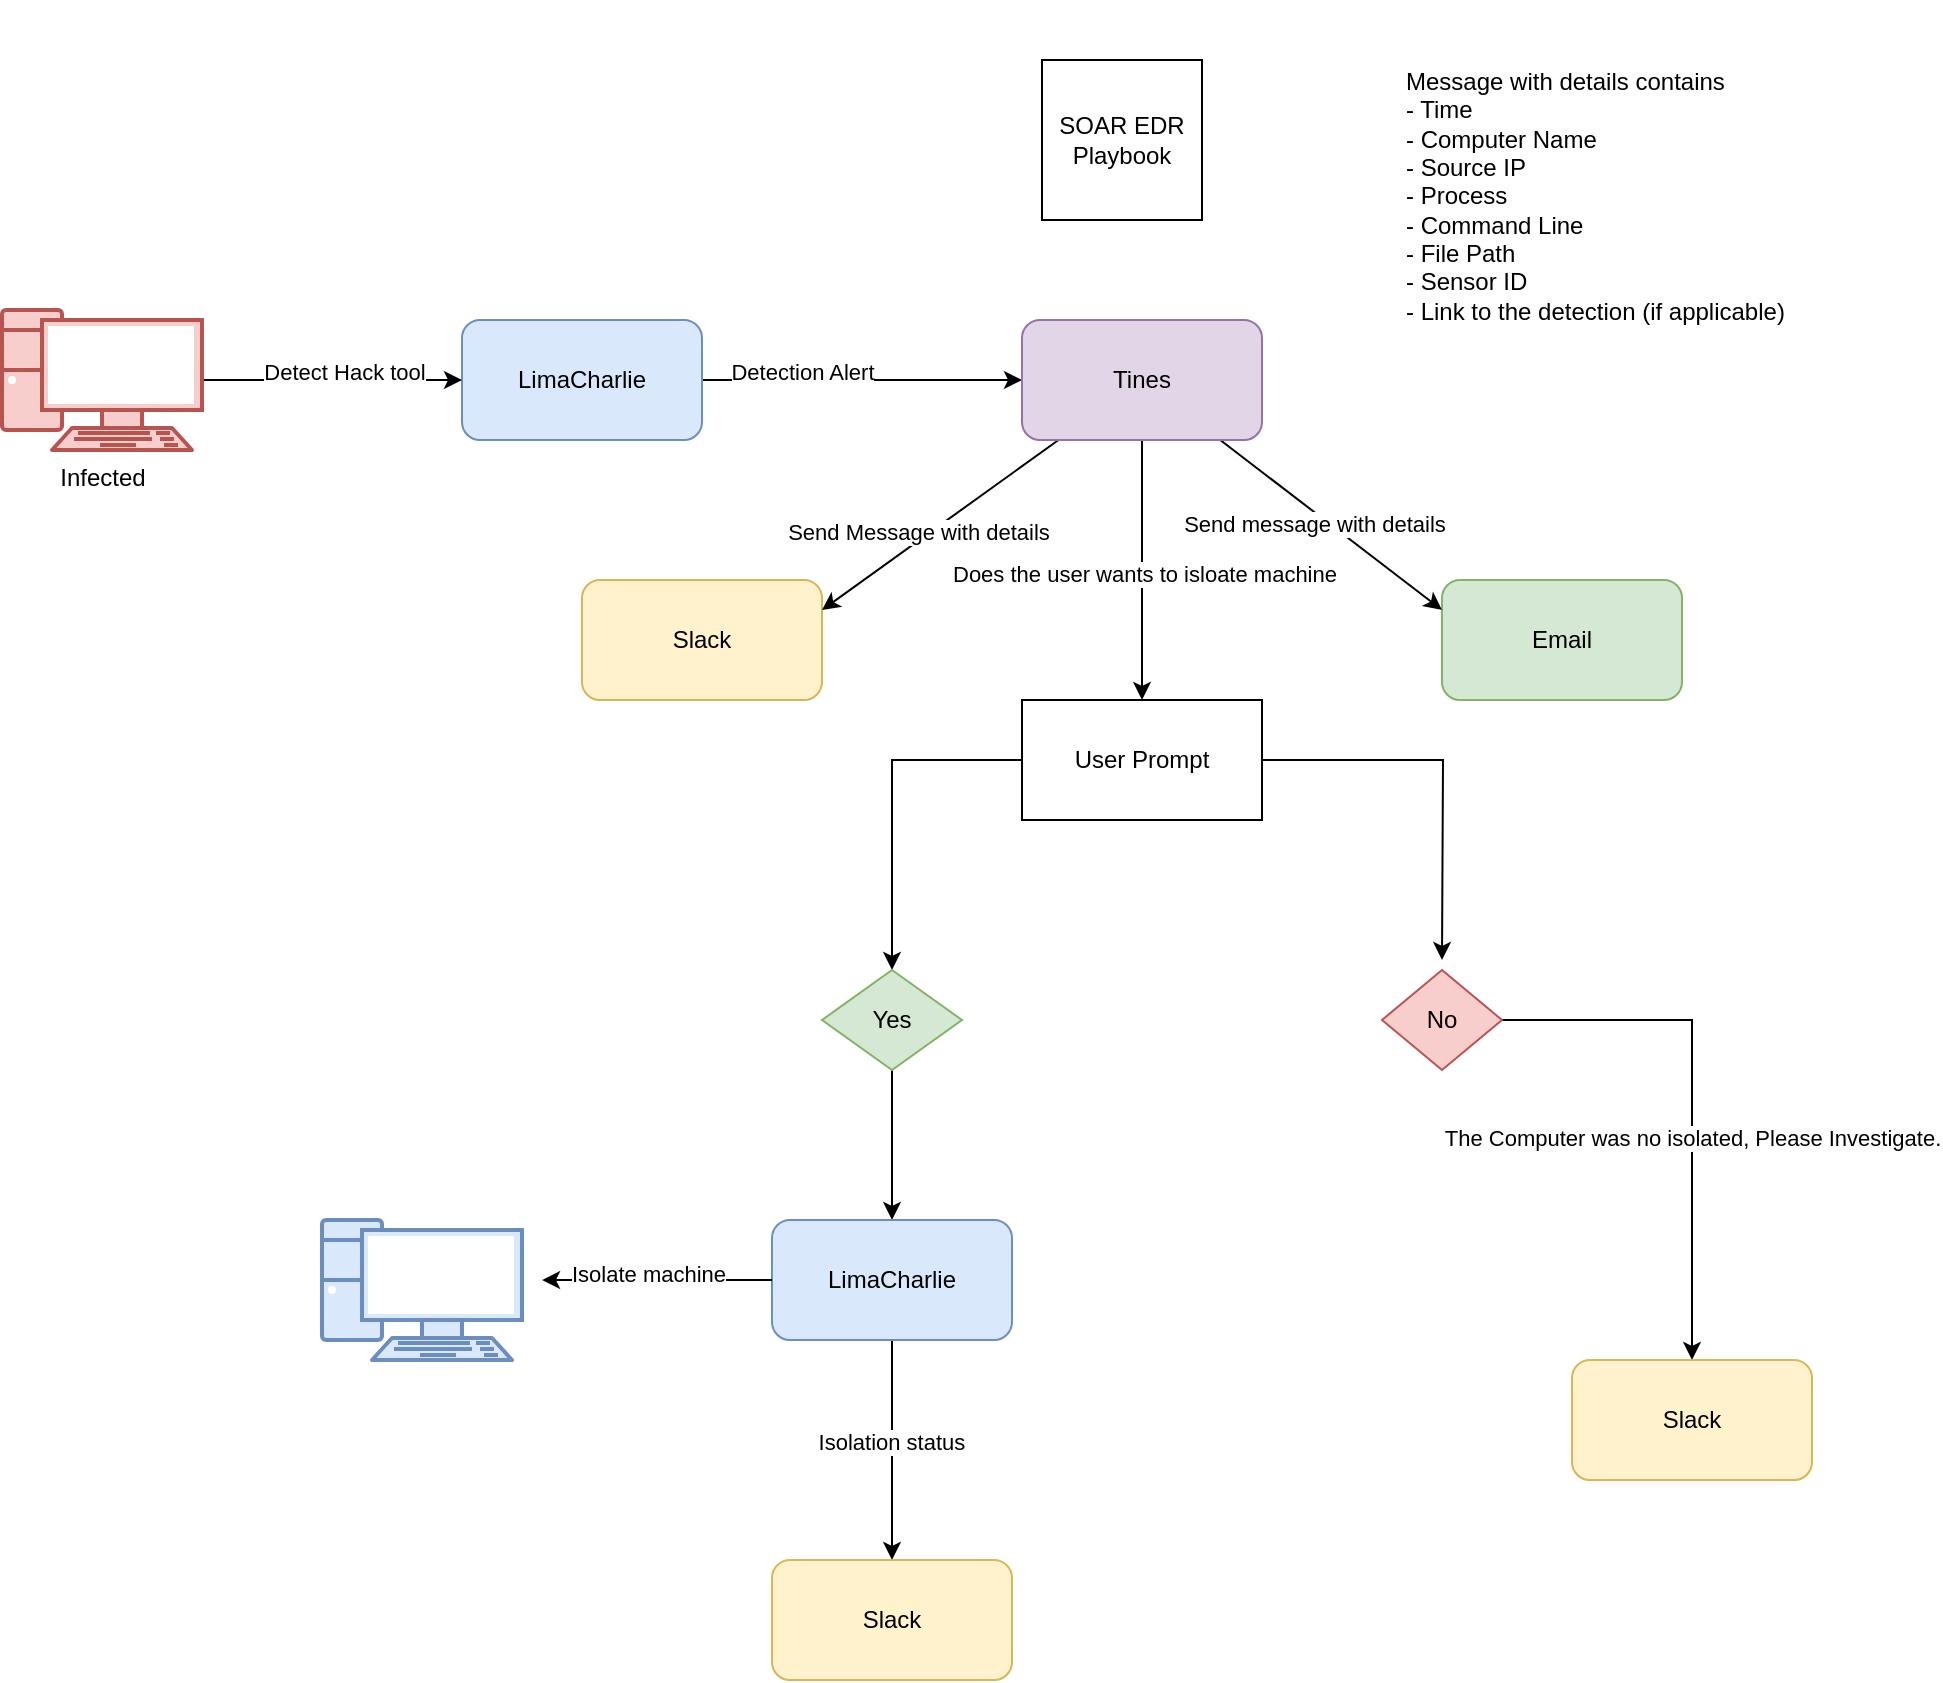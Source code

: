 <mxfile version="24.7.17">
  <diagram name="Page-1" id="cYGViQdiXj36vGwfbyw5">
    <mxGraphModel dx="1644" dy="446" grid="1" gridSize="10" guides="1" tooltips="1" connect="1" arrows="1" fold="1" page="1" pageScale="1" pageWidth="850" pageHeight="1100" math="0" shadow="0">
      <root>
        <mxCell id="0" />
        <mxCell id="1" parent="0" />
        <mxCell id="zCudlDXxl8ypukXVPmgw-1" value="SOAR EDR Playbook" style="whiteSpace=wrap;html=1;aspect=fixed;" vertex="1" parent="1">
          <mxGeometry x="420" y="70" width="80" height="80" as="geometry" />
        </mxCell>
        <mxCell id="zCudlDXxl8ypukXVPmgw-2" value="Slack" style="rounded=1;whiteSpace=wrap;html=1;fillColor=#fff2cc;strokeColor=#d6b656;" vertex="1" parent="1">
          <mxGeometry x="190" y="330" width="120" height="60" as="geometry" />
        </mxCell>
        <mxCell id="zCudlDXxl8ypukXVPmgw-3" value="Email" style="rounded=1;whiteSpace=wrap;html=1;fillColor=#d5e8d4;strokeColor=#82b366;" vertex="1" parent="1">
          <mxGeometry x="620" y="330" width="120" height="60" as="geometry" />
        </mxCell>
        <mxCell id="zCudlDXxl8ypukXVPmgw-6" style="edgeStyle=orthogonalEdgeStyle;rounded=0;orthogonalLoop=1;jettySize=auto;html=1;entryX=0;entryY=0.5;entryDx=0;entryDy=0;" edge="1" parent="1" source="zCudlDXxl8ypukXVPmgw-4" target="zCudlDXxl8ypukXVPmgw-5">
          <mxGeometry relative="1" as="geometry" />
        </mxCell>
        <mxCell id="zCudlDXxl8ypukXVPmgw-7" value="Detection Alert" style="edgeLabel;html=1;align=center;verticalAlign=middle;resizable=0;points=[];" vertex="1" connectable="0" parent="zCudlDXxl8ypukXVPmgw-6">
          <mxGeometry x="-0.372" y="4" relative="1" as="geometry">
            <mxPoint as="offset" />
          </mxGeometry>
        </mxCell>
        <mxCell id="zCudlDXxl8ypukXVPmgw-4" value="LimaCharlie" style="rounded=1;whiteSpace=wrap;html=1;fillColor=#dae8fc;strokeColor=#6c8ebf;" vertex="1" parent="1">
          <mxGeometry x="130" y="200" width="120" height="60" as="geometry" />
        </mxCell>
        <mxCell id="zCudlDXxl8ypukXVPmgw-8" style="rounded=0;orthogonalLoop=1;jettySize=auto;html=1;entryX=1;entryY=0.25;entryDx=0;entryDy=0;" edge="1" parent="1" source="zCudlDXxl8ypukXVPmgw-5" target="zCudlDXxl8ypukXVPmgw-2">
          <mxGeometry relative="1" as="geometry" />
        </mxCell>
        <mxCell id="zCudlDXxl8ypukXVPmgw-9" value="Send Message with details" style="edgeLabel;html=1;align=center;verticalAlign=middle;resizable=0;points=[];" vertex="1" connectable="0" parent="zCudlDXxl8ypukXVPmgw-8">
          <mxGeometry x="0.161" y="-3" relative="1" as="geometry">
            <mxPoint y="-1" as="offset" />
          </mxGeometry>
        </mxCell>
        <mxCell id="zCudlDXxl8ypukXVPmgw-10" style="rounded=0;orthogonalLoop=1;jettySize=auto;html=1;entryX=0;entryY=0.25;entryDx=0;entryDy=0;" edge="1" parent="1" source="zCudlDXxl8ypukXVPmgw-5" target="zCudlDXxl8ypukXVPmgw-3">
          <mxGeometry relative="1" as="geometry" />
        </mxCell>
        <mxCell id="zCudlDXxl8ypukXVPmgw-11" value="Send message with details" style="edgeLabel;html=1;align=center;verticalAlign=middle;resizable=0;points=[];" vertex="1" connectable="0" parent="zCudlDXxl8ypukXVPmgw-10">
          <mxGeometry x="-0.108" y="-5" relative="1" as="geometry">
            <mxPoint as="offset" />
          </mxGeometry>
        </mxCell>
        <mxCell id="zCudlDXxl8ypukXVPmgw-14" style="edgeStyle=orthogonalEdgeStyle;rounded=0;orthogonalLoop=1;jettySize=auto;html=1;entryX=0.5;entryY=0;entryDx=0;entryDy=0;" edge="1" parent="1" source="zCudlDXxl8ypukXVPmgw-5" target="zCudlDXxl8ypukXVPmgw-13">
          <mxGeometry relative="1" as="geometry" />
        </mxCell>
        <mxCell id="zCudlDXxl8ypukXVPmgw-15" value="Does the user wants to isloate machine" style="edgeLabel;html=1;align=center;verticalAlign=middle;resizable=0;points=[];" vertex="1" connectable="0" parent="zCudlDXxl8ypukXVPmgw-14">
          <mxGeometry x="0.026" y="1" relative="1" as="geometry">
            <mxPoint as="offset" />
          </mxGeometry>
        </mxCell>
        <mxCell id="zCudlDXxl8ypukXVPmgw-5" value="Tines" style="rounded=1;whiteSpace=wrap;html=1;fillColor=#e1d5e7;strokeColor=#9673a6;" vertex="1" parent="1">
          <mxGeometry x="410" y="200" width="120" height="60" as="geometry" />
        </mxCell>
        <mxCell id="zCudlDXxl8ypukXVPmgw-12" value="Message with details contains&lt;div&gt;- Time&lt;/div&gt;&lt;div&gt;- Computer Name&lt;/div&gt;&lt;div&gt;- Source IP&amp;nbsp;&lt;/div&gt;&lt;div&gt;- Process&lt;/div&gt;&lt;div&gt;- Command Line&lt;/div&gt;&lt;div&gt;- File Path&amp;nbsp;&lt;/div&gt;&lt;div&gt;- Sensor ID&lt;/div&gt;&lt;div&gt;- Link to the detection (if applicable)&lt;/div&gt;" style="text;html=1;align=left;verticalAlign=middle;whiteSpace=wrap;rounded=0;" vertex="1" parent="1">
          <mxGeometry x="600" y="40" width="205" height="195" as="geometry" />
        </mxCell>
        <mxCell id="zCudlDXxl8ypukXVPmgw-18" style="edgeStyle=orthogonalEdgeStyle;rounded=0;orthogonalLoop=1;jettySize=auto;html=1;entryX=0.5;entryY=0;entryDx=0;entryDy=0;" edge="1" parent="1" source="zCudlDXxl8ypukXVPmgw-13" target="zCudlDXxl8ypukXVPmgw-16">
          <mxGeometry relative="1" as="geometry" />
        </mxCell>
        <mxCell id="zCudlDXxl8ypukXVPmgw-19" style="edgeStyle=orthogonalEdgeStyle;rounded=0;orthogonalLoop=1;jettySize=auto;html=1;" edge="1" parent="1" source="zCudlDXxl8ypukXVPmgw-13">
          <mxGeometry relative="1" as="geometry">
            <mxPoint x="620" y="520" as="targetPoint" />
          </mxGeometry>
        </mxCell>
        <mxCell id="zCudlDXxl8ypukXVPmgw-13" value="User Prompt" style="rounded=0;whiteSpace=wrap;html=1;" vertex="1" parent="1">
          <mxGeometry x="410" y="390" width="120" height="60" as="geometry" />
        </mxCell>
        <mxCell id="zCudlDXxl8ypukXVPmgw-20" style="edgeStyle=orthogonalEdgeStyle;rounded=0;orthogonalLoop=1;jettySize=auto;html=1;" edge="1" parent="1" source="zCudlDXxl8ypukXVPmgw-16">
          <mxGeometry relative="1" as="geometry">
            <mxPoint x="345" y="650" as="targetPoint" />
          </mxGeometry>
        </mxCell>
        <mxCell id="zCudlDXxl8ypukXVPmgw-16" value="Yes" style="rhombus;whiteSpace=wrap;html=1;fillColor=#d5e8d4;strokeColor=#82b366;" vertex="1" parent="1">
          <mxGeometry x="310" y="525" width="70" height="50" as="geometry" />
        </mxCell>
        <mxCell id="zCudlDXxl8ypukXVPmgw-32" style="edgeStyle=orthogonalEdgeStyle;rounded=0;orthogonalLoop=1;jettySize=auto;html=1;entryX=0.5;entryY=0;entryDx=0;entryDy=0;" edge="1" parent="1" source="zCudlDXxl8ypukXVPmgw-17" target="zCudlDXxl8ypukXVPmgw-31">
          <mxGeometry relative="1" as="geometry" />
        </mxCell>
        <mxCell id="zCudlDXxl8ypukXVPmgw-33" value="The Computer was no isolated, Please Investigate." style="edgeLabel;html=1;align=center;verticalAlign=middle;resizable=0;points=[];" vertex="1" connectable="0" parent="zCudlDXxl8ypukXVPmgw-32">
          <mxGeometry x="0.16" relative="1" as="geometry">
            <mxPoint as="offset" />
          </mxGeometry>
        </mxCell>
        <mxCell id="zCudlDXxl8ypukXVPmgw-17" value="No" style="rhombus;whiteSpace=wrap;html=1;fillColor=#f8cecc;strokeColor=#b85450;" vertex="1" parent="1">
          <mxGeometry x="590" y="525" width="60" height="50" as="geometry" />
        </mxCell>
        <mxCell id="zCudlDXxl8ypukXVPmgw-27" style="edgeStyle=orthogonalEdgeStyle;rounded=0;orthogonalLoop=1;jettySize=auto;html=1;" edge="1" parent="1" source="zCudlDXxl8ypukXVPmgw-21" target="zCudlDXxl8ypukXVPmgw-26">
          <mxGeometry relative="1" as="geometry" />
        </mxCell>
        <mxCell id="zCudlDXxl8ypukXVPmgw-28" value="Isolation status&amp;nbsp;" style="edgeLabel;html=1;align=center;verticalAlign=middle;resizable=0;points=[];" vertex="1" connectable="0" parent="zCudlDXxl8ypukXVPmgw-27">
          <mxGeometry x="-0.079" y="1" relative="1" as="geometry">
            <mxPoint as="offset" />
          </mxGeometry>
        </mxCell>
        <mxCell id="zCudlDXxl8ypukXVPmgw-21" value="LimaCharlie" style="rounded=1;whiteSpace=wrap;html=1;fillColor=#dae8fc;strokeColor=#6c8ebf;" vertex="1" parent="1">
          <mxGeometry x="285" y="650" width="120" height="60" as="geometry" />
        </mxCell>
        <mxCell id="zCudlDXxl8ypukXVPmgw-29" style="edgeStyle=orthogonalEdgeStyle;rounded=0;orthogonalLoop=1;jettySize=auto;html=1;entryX=0;entryY=0.5;entryDx=0;entryDy=0;" edge="1" parent="1" source="zCudlDXxl8ypukXVPmgw-22" target="zCudlDXxl8ypukXVPmgw-4">
          <mxGeometry relative="1" as="geometry" />
        </mxCell>
        <mxCell id="zCudlDXxl8ypukXVPmgw-30" value="Detect Hack tool" style="edgeLabel;html=1;align=center;verticalAlign=middle;resizable=0;points=[];" vertex="1" connectable="0" parent="zCudlDXxl8ypukXVPmgw-29">
          <mxGeometry x="0.087" y="4" relative="1" as="geometry">
            <mxPoint as="offset" />
          </mxGeometry>
        </mxCell>
        <mxCell id="zCudlDXxl8ypukXVPmgw-22" value="Infected" style="verticalAlign=top;verticalLabelPosition=bottom;labelPosition=center;align=center;html=1;outlineConnect=0;fillColor=#f8cecc;strokeColor=#b85450;gradientDirection=north;strokeWidth=2;shape=mxgraph.networks.pc;" vertex="1" parent="1">
          <mxGeometry x="-100" y="195" width="100" height="70" as="geometry" />
        </mxCell>
        <mxCell id="zCudlDXxl8ypukXVPmgw-23" value="" style="verticalAlign=top;verticalLabelPosition=bottom;labelPosition=center;align=center;html=1;outlineConnect=0;fillColor=#dae8fc;strokeColor=#6c8ebf;gradientDirection=north;strokeWidth=2;shape=mxgraph.networks.pc;" vertex="1" parent="1">
          <mxGeometry x="60" y="650" width="100" height="70" as="geometry" />
        </mxCell>
        <mxCell id="zCudlDXxl8ypukXVPmgw-24" style="edgeStyle=orthogonalEdgeStyle;rounded=0;orthogonalLoop=1;jettySize=auto;html=1;entryX=1.1;entryY=0.429;entryDx=0;entryDy=0;entryPerimeter=0;" edge="1" parent="1" source="zCudlDXxl8ypukXVPmgw-21" target="zCudlDXxl8ypukXVPmgw-23">
          <mxGeometry relative="1" as="geometry" />
        </mxCell>
        <mxCell id="zCudlDXxl8ypukXVPmgw-25" value="Isolate machine" style="edgeLabel;html=1;align=center;verticalAlign=middle;resizable=0;points=[];" vertex="1" connectable="0" parent="zCudlDXxl8ypukXVPmgw-24">
          <mxGeometry x="0.084" y="-3" relative="1" as="geometry">
            <mxPoint as="offset" />
          </mxGeometry>
        </mxCell>
        <mxCell id="zCudlDXxl8ypukXVPmgw-26" value="Slack" style="rounded=1;whiteSpace=wrap;html=1;fillColor=#fff2cc;strokeColor=#d6b656;" vertex="1" parent="1">
          <mxGeometry x="285" y="820" width="120" height="60" as="geometry" />
        </mxCell>
        <mxCell id="zCudlDXxl8ypukXVPmgw-31" value="Slack" style="rounded=1;whiteSpace=wrap;html=1;fillColor=#fff2cc;strokeColor=#d6b656;" vertex="1" parent="1">
          <mxGeometry x="685" y="720" width="120" height="60" as="geometry" />
        </mxCell>
      </root>
    </mxGraphModel>
  </diagram>
</mxfile>
